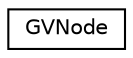 digraph G
{
  edge [fontname="Helvetica",fontsize="10",labelfontname="Helvetica",labelfontsize="10"];
  node [fontname="Helvetica",fontsize="10",shape=record];
  rankdir="LR";
  Node1 [label="GVNode",height=0.2,width=0.4,color="black", fillcolor="white", style="filled",URL="$struct_g_v_node.html",tooltip="struct containing the information for a GVGraph&#39;s node"];
}
